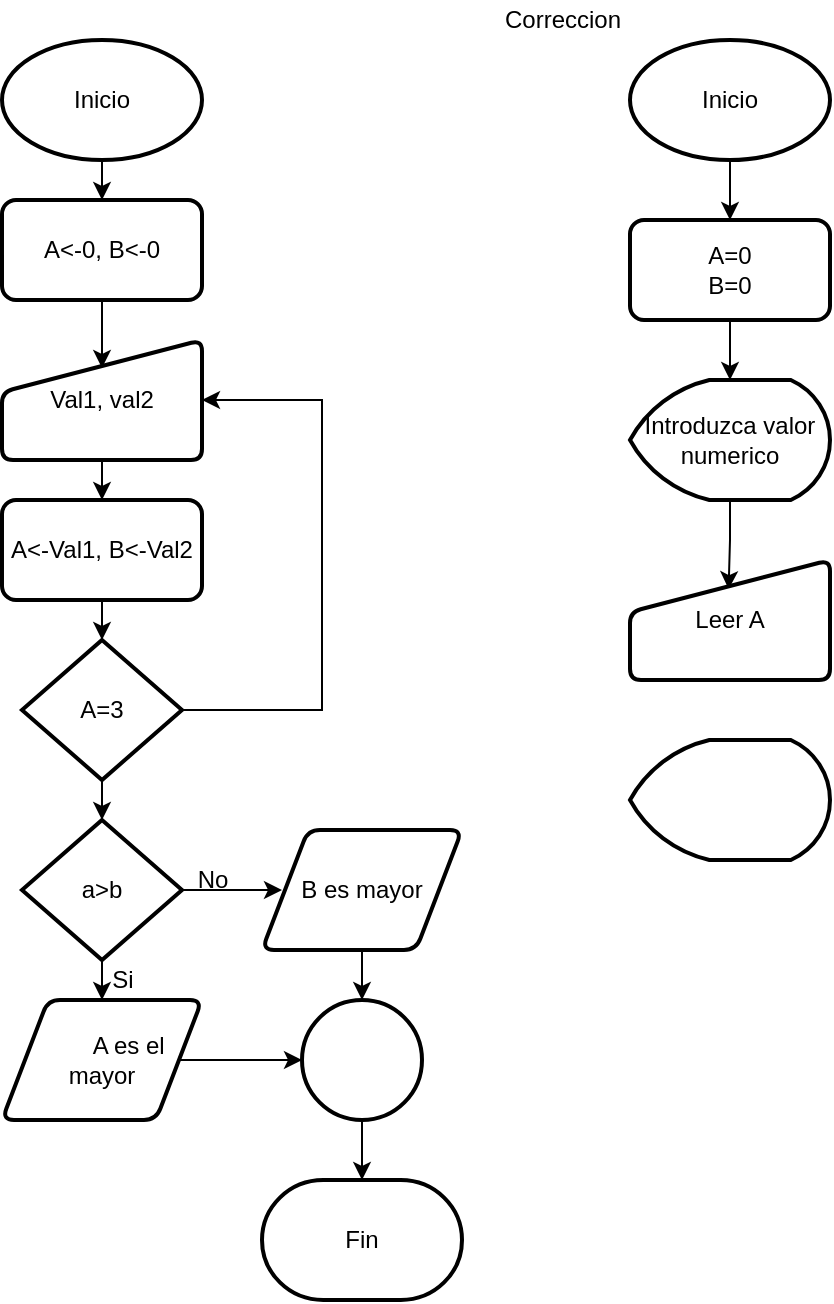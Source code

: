 <mxfile version="15.4.0" type="device"><diagram id="8UnrOGUQgLigFTGtYi2R" name="Página-1"><mxGraphModel dx="1372" dy="736" grid="1" gridSize="10" guides="1" tooltips="1" connect="1" arrows="1" fold="1" page="1" pageScale="1" pageWidth="827" pageHeight="1169" math="0" shadow="0"><root><mxCell id="0"/><mxCell id="1" parent="0"/><mxCell id="LThrG6Dg_41k_7ECidA8-3" style="edgeStyle=orthogonalEdgeStyle;rounded=0;orthogonalLoop=1;jettySize=auto;html=1;exitX=0.5;exitY=1;exitDx=0;exitDy=0;exitPerimeter=0;entryX=0.5;entryY=0;entryDx=0;entryDy=0;" parent="1" target="LThrG6Dg_41k_7ECidA8-2" edge="1"><mxGeometry relative="1" as="geometry"><mxPoint x="150" y="120" as="sourcePoint"/></mxGeometry></mxCell><mxCell id="LThrG6Dg_41k_7ECidA8-5" style="edgeStyle=orthogonalEdgeStyle;rounded=0;orthogonalLoop=1;jettySize=auto;html=1;exitX=0.5;exitY=1;exitDx=0;exitDy=0;entryX=0.5;entryY=0.233;entryDx=0;entryDy=0;entryPerimeter=0;" parent="1" source="LThrG6Dg_41k_7ECidA8-2" target="LThrG6Dg_41k_7ECidA8-7" edge="1"><mxGeometry relative="1" as="geometry"><mxPoint x="150" y="210" as="targetPoint"/></mxGeometry></mxCell><mxCell id="LThrG6Dg_41k_7ECidA8-2" value="A&amp;lt;-0, B&amp;lt;-0" style="rounded=1;whiteSpace=wrap;html=1;absoluteArcSize=1;arcSize=14;strokeWidth=2;" parent="1" vertex="1"><mxGeometry x="100" y="140" width="100" height="50" as="geometry"/></mxCell><mxCell id="LThrG6Dg_41k_7ECidA8-6" value="Inicio" style="strokeWidth=2;html=1;shape=mxgraph.flowchart.start_1;whiteSpace=wrap;" parent="1" vertex="1"><mxGeometry x="100" y="60" width="100" height="60" as="geometry"/></mxCell><mxCell id="LThrG6Dg_41k_7ECidA8-9" style="edgeStyle=orthogonalEdgeStyle;rounded=0;orthogonalLoop=1;jettySize=auto;html=1;exitX=0.5;exitY=1;exitDx=0;exitDy=0;entryX=0.5;entryY=0;entryDx=0;entryDy=0;" parent="1" source="LThrG6Dg_41k_7ECidA8-7" target="LThrG6Dg_41k_7ECidA8-8" edge="1"><mxGeometry relative="1" as="geometry"/></mxCell><mxCell id="LThrG6Dg_41k_7ECidA8-7" value="Val1, val2" style="html=1;strokeWidth=2;shape=manualInput;whiteSpace=wrap;rounded=1;size=26;arcSize=11;" parent="1" vertex="1"><mxGeometry x="100" y="210" width="100" height="60" as="geometry"/></mxCell><mxCell id="LThrG6Dg_41k_7ECidA8-11" style="edgeStyle=orthogonalEdgeStyle;rounded=0;orthogonalLoop=1;jettySize=auto;html=1;exitX=0.5;exitY=1;exitDx=0;exitDy=0;entryX=0.5;entryY=0;entryDx=0;entryDy=0;entryPerimeter=0;" parent="1" source="LThrG6Dg_41k_7ECidA8-8" target="LThrG6Dg_41k_7ECidA8-10" edge="1"><mxGeometry relative="1" as="geometry"/></mxCell><mxCell id="LThrG6Dg_41k_7ECidA8-8" value="A&amp;lt;-Val1, B&amp;lt;-Val2" style="rounded=1;whiteSpace=wrap;html=1;absoluteArcSize=1;arcSize=14;strokeWidth=2;" parent="1" vertex="1"><mxGeometry x="100" y="290" width="100" height="50" as="geometry"/></mxCell><mxCell id="LThrG6Dg_41k_7ECidA8-12" style="edgeStyle=orthogonalEdgeStyle;rounded=0;orthogonalLoop=1;jettySize=auto;html=1;entryX=1;entryY=0.5;entryDx=0;entryDy=0;" parent="1" source="LThrG6Dg_41k_7ECidA8-10" target="LThrG6Dg_41k_7ECidA8-7" edge="1"><mxGeometry relative="1" as="geometry"><Array as="points"><mxPoint x="260" y="395"/><mxPoint x="260" y="240"/></Array></mxGeometry></mxCell><mxCell id="LThrG6Dg_41k_7ECidA8-14" style="edgeStyle=orthogonalEdgeStyle;rounded=0;orthogonalLoop=1;jettySize=auto;html=1;exitX=0.5;exitY=1;exitDx=0;exitDy=0;exitPerimeter=0;entryX=0.5;entryY=0;entryDx=0;entryDy=0;entryPerimeter=0;" parent="1" source="LThrG6Dg_41k_7ECidA8-10" target="LThrG6Dg_41k_7ECidA8-13" edge="1"><mxGeometry relative="1" as="geometry"/></mxCell><mxCell id="LThrG6Dg_41k_7ECidA8-10" value="A=3" style="strokeWidth=2;html=1;shape=mxgraph.flowchart.decision;whiteSpace=wrap;" parent="1" vertex="1"><mxGeometry x="110" y="360" width="80" height="70" as="geometry"/></mxCell><mxCell id="LThrG6Dg_41k_7ECidA8-16" style="edgeStyle=orthogonalEdgeStyle;rounded=0;orthogonalLoop=1;jettySize=auto;html=1;exitX=0.5;exitY=1;exitDx=0;exitDy=0;exitPerimeter=0;" parent="1" source="LThrG6Dg_41k_7ECidA8-13" target="LThrG6Dg_41k_7ECidA8-15" edge="1"><mxGeometry relative="1" as="geometry"/></mxCell><mxCell id="LThrG6Dg_41k_7ECidA8-19" style="edgeStyle=orthogonalEdgeStyle;rounded=0;orthogonalLoop=1;jettySize=auto;html=1;exitX=1;exitY=0.5;exitDx=0;exitDy=0;exitPerimeter=0;" parent="1" source="LThrG6Dg_41k_7ECidA8-13" edge="1"><mxGeometry relative="1" as="geometry"><mxPoint x="240" y="485" as="targetPoint"/></mxGeometry></mxCell><mxCell id="LThrG6Dg_41k_7ECidA8-13" value="a&amp;gt;b" style="strokeWidth=2;html=1;shape=mxgraph.flowchart.decision;whiteSpace=wrap;" parent="1" vertex="1"><mxGeometry x="110" y="450" width="80" height="70" as="geometry"/></mxCell><mxCell id="LThrG6Dg_41k_7ECidA8-23" style="edgeStyle=orthogonalEdgeStyle;rounded=0;orthogonalLoop=1;jettySize=auto;html=1;exitX=1;exitY=0.5;exitDx=0;exitDy=0;entryX=0;entryY=0.5;entryDx=0;entryDy=0;entryPerimeter=0;" parent="1" source="LThrG6Dg_41k_7ECidA8-15" target="LThrG6Dg_41k_7ECidA8-22" edge="1"><mxGeometry relative="1" as="geometry"/></mxCell><mxCell id="LThrG6Dg_41k_7ECidA8-15" value="&lt;span style=&quot;white-space: pre&quot;&gt;&#9;&lt;/span&gt;A es el mayor" style="shape=parallelogram;html=1;strokeWidth=2;perimeter=parallelogramPerimeter;whiteSpace=wrap;rounded=1;arcSize=12;size=0.23;" parent="1" vertex="1"><mxGeometry x="100" y="540" width="100" height="60" as="geometry"/></mxCell><mxCell id="LThrG6Dg_41k_7ECidA8-17" value="Si" style="text;html=1;align=center;verticalAlign=middle;resizable=0;points=[];autosize=1;strokeColor=none;fillColor=none;" parent="1" vertex="1"><mxGeometry x="145" y="520" width="30" height="20" as="geometry"/></mxCell><mxCell id="LThrG6Dg_41k_7ECidA8-20" value="No" style="text;html=1;align=center;verticalAlign=middle;resizable=0;points=[];autosize=1;strokeColor=none;fillColor=none;" parent="1" vertex="1"><mxGeometry x="190" y="470" width="30" height="20" as="geometry"/></mxCell><mxCell id="LThrG6Dg_41k_7ECidA8-24" style="edgeStyle=orthogonalEdgeStyle;rounded=0;orthogonalLoop=1;jettySize=auto;html=1;exitX=0.5;exitY=1;exitDx=0;exitDy=0;entryX=0.5;entryY=0;entryDx=0;entryDy=0;entryPerimeter=0;" parent="1" source="LThrG6Dg_41k_7ECidA8-21" target="LThrG6Dg_41k_7ECidA8-22" edge="1"><mxGeometry relative="1" as="geometry"/></mxCell><mxCell id="LThrG6Dg_41k_7ECidA8-21" value="B es mayor" style="shape=parallelogram;html=1;strokeWidth=2;perimeter=parallelogramPerimeter;whiteSpace=wrap;rounded=1;arcSize=12;size=0.23;" parent="1" vertex="1"><mxGeometry x="230" y="455" width="100" height="60" as="geometry"/></mxCell><mxCell id="LThrG6Dg_41k_7ECidA8-25" style="edgeStyle=orthogonalEdgeStyle;rounded=0;orthogonalLoop=1;jettySize=auto;html=1;exitX=0.5;exitY=1;exitDx=0;exitDy=0;exitPerimeter=0;" parent="1" source="LThrG6Dg_41k_7ECidA8-22" target="LThrG6Dg_41k_7ECidA8-26" edge="1"><mxGeometry relative="1" as="geometry"><mxPoint x="280" y="640" as="targetPoint"/></mxGeometry></mxCell><mxCell id="LThrG6Dg_41k_7ECidA8-22" value="" style="strokeWidth=2;html=1;shape=mxgraph.flowchart.start_2;whiteSpace=wrap;" parent="1" vertex="1"><mxGeometry x="250" y="540" width="60" height="60" as="geometry"/></mxCell><mxCell id="LThrG6Dg_41k_7ECidA8-26" value="Fin" style="strokeWidth=2;html=1;shape=mxgraph.flowchart.terminator;whiteSpace=wrap;" parent="1" vertex="1"><mxGeometry x="230" y="630" width="100" height="60" as="geometry"/></mxCell><mxCell id="wl_N3esrz1K7SglTFGTj-7" style="edgeStyle=orthogonalEdgeStyle;rounded=0;orthogonalLoop=1;jettySize=auto;html=1;entryX=0.493;entryY=0.243;entryDx=0;entryDy=0;entryPerimeter=0;" edge="1" parent="1" source="wl_N3esrz1K7SglTFGTj-1" target="wl_N3esrz1K7SglTFGTj-4"><mxGeometry relative="1" as="geometry"/></mxCell><mxCell id="wl_N3esrz1K7SglTFGTj-1" value="Introduzca valor numerico" style="strokeWidth=2;html=1;shape=mxgraph.flowchart.display;whiteSpace=wrap;" vertex="1" parent="1"><mxGeometry x="414" y="230" width="100" height="60" as="geometry"/></mxCell><mxCell id="wl_N3esrz1K7SglTFGTj-5" style="edgeStyle=orthogonalEdgeStyle;rounded=0;orthogonalLoop=1;jettySize=auto;html=1;" edge="1" parent="1" source="wl_N3esrz1K7SglTFGTj-2" target="wl_N3esrz1K7SglTFGTj-3"><mxGeometry relative="1" as="geometry"/></mxCell><mxCell id="wl_N3esrz1K7SglTFGTj-2" value="Inicio" style="strokeWidth=2;html=1;shape=mxgraph.flowchart.start_1;whiteSpace=wrap;" vertex="1" parent="1"><mxGeometry x="414" y="60" width="100" height="60" as="geometry"/></mxCell><mxCell id="wl_N3esrz1K7SglTFGTj-6" style="edgeStyle=orthogonalEdgeStyle;rounded=0;orthogonalLoop=1;jettySize=auto;html=1;" edge="1" parent="1" source="wl_N3esrz1K7SglTFGTj-3" target="wl_N3esrz1K7SglTFGTj-1"><mxGeometry relative="1" as="geometry"/></mxCell><mxCell id="wl_N3esrz1K7SglTFGTj-3" value="A=0&lt;br&gt;B=0" style="rounded=1;whiteSpace=wrap;html=1;absoluteArcSize=1;arcSize=14;strokeWidth=2;" vertex="1" parent="1"><mxGeometry x="414" y="150" width="100" height="50" as="geometry"/></mxCell><mxCell id="wl_N3esrz1K7SglTFGTj-4" value="Leer A" style="html=1;strokeWidth=2;shape=manualInput;whiteSpace=wrap;rounded=1;size=26;arcSize=11;" vertex="1" parent="1"><mxGeometry x="414" y="320" width="100" height="60" as="geometry"/></mxCell><mxCell id="wl_N3esrz1K7SglTFGTj-8" value="Correccion" style="text;html=1;align=center;verticalAlign=middle;resizable=0;points=[];autosize=1;strokeColor=none;fillColor=none;" vertex="1" parent="1"><mxGeometry x="345" y="40" width="70" height="20" as="geometry"/></mxCell><mxCell id="wl_N3esrz1K7SglTFGTj-9" value="" style="strokeWidth=2;html=1;shape=mxgraph.flowchart.display;whiteSpace=wrap;" vertex="1" parent="1"><mxGeometry x="414" y="410" width="100" height="60" as="geometry"/></mxCell></root></mxGraphModel></diagram></mxfile>